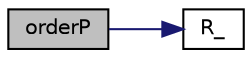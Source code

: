digraph "orderP"
{
  bgcolor="transparent";
  edge [fontname="Helvetica",fontsize="10",labelfontname="Helvetica",labelfontsize="10"];
  node [fontname="Helvetica",fontsize="10",shape=record];
  rankdir="LR";
  Node1 [label="orderP",height=0.2,width=0.4,color="black", fillcolor="grey75", style="filled" fontcolor="black"];
  Node1 -> Node2 [color="midnightblue",fontsize="10",style="solid",fontname="Helvetica"];
  Node2 [label="R_",height=0.2,width=0.4,color="black",URL="$turbulentDigitalFilterInletFvPatchVectorField_8C.html#a64169518659ff14433c5e2d4c443abae"];
}
